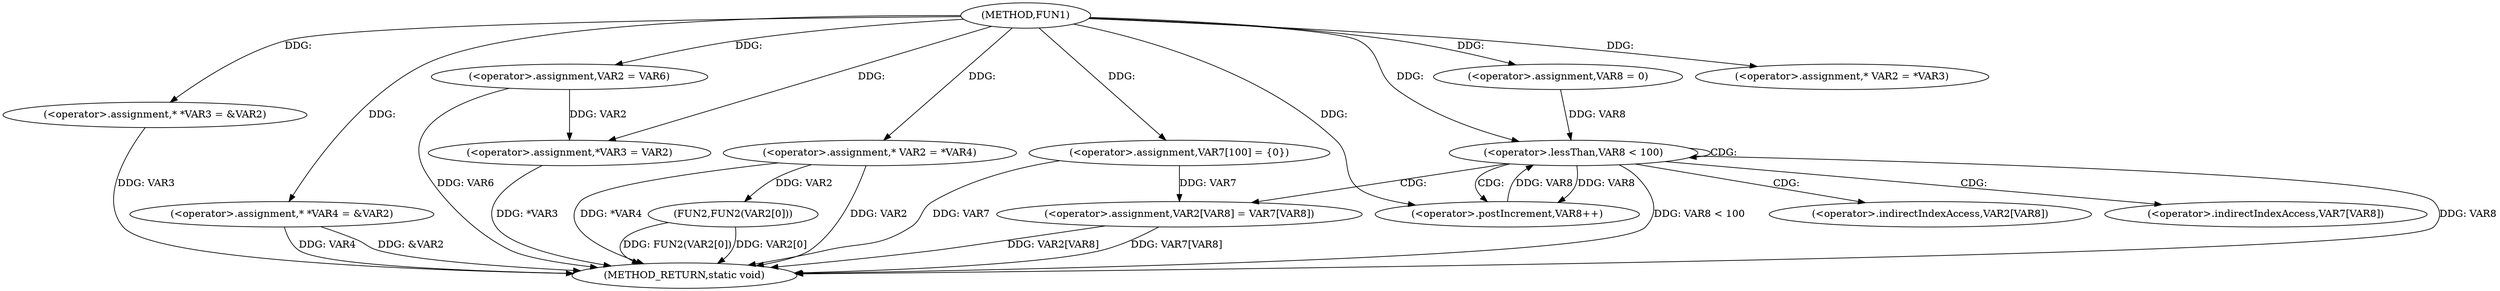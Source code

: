 digraph FUN1 {  
"1000100" [label = "(METHOD,FUN1)" ]
"1000161" [label = "(METHOD_RETURN,static void)" ]
"1000104" [label = "(<operator>.assignment,* *VAR3 = &VAR2)" ]
"1000109" [label = "(<operator>.assignment,* *VAR4 = &VAR2)" ]
"1000117" [label = "(<operator>.assignment,* VAR2 = *VAR3)" ]
"1000121" [label = "(<operator>.assignment,VAR2 = VAR6)" ]
"1000124" [label = "(<operator>.assignment,*VAR3 = VAR2)" ]
"1000130" [label = "(<operator>.assignment,* VAR2 = *VAR4)" ]
"1000136" [label = "(<operator>.assignment,VAR7[100] = {0})" ]
"1000141" [label = "(<operator>.assignment,VAR8 = 0)" ]
"1000144" [label = "(<operator>.lessThan,VAR8 < 100)" ]
"1000147" [label = "(<operator>.postIncrement,VAR8++)" ]
"1000150" [label = "(<operator>.assignment,VAR2[VAR8] = VAR7[VAR8])" ]
"1000157" [label = "(FUN2,FUN2(VAR2[0]))" ]
"1000151" [label = "(<operator>.indirectIndexAccess,VAR2[VAR8])" ]
"1000154" [label = "(<operator>.indirectIndexAccess,VAR7[VAR8])" ]
  "1000124" -> "1000161"  [ label = "DDG: *VAR3"] 
  "1000150" -> "1000161"  [ label = "DDG: VAR2[VAR8]"] 
  "1000157" -> "1000161"  [ label = "DDG: FUN2(VAR2[0])"] 
  "1000104" -> "1000161"  [ label = "DDG: VAR3"] 
  "1000150" -> "1000161"  [ label = "DDG: VAR7[VAR8]"] 
  "1000109" -> "1000161"  [ label = "DDG: VAR4"] 
  "1000121" -> "1000161"  [ label = "DDG: VAR6"] 
  "1000130" -> "1000161"  [ label = "DDG: *VAR4"] 
  "1000157" -> "1000161"  [ label = "DDG: VAR2[0]"] 
  "1000144" -> "1000161"  [ label = "DDG: VAR8 < 100"] 
  "1000144" -> "1000161"  [ label = "DDG: VAR8"] 
  "1000109" -> "1000161"  [ label = "DDG: &VAR2"] 
  "1000136" -> "1000161"  [ label = "DDG: VAR7"] 
  "1000130" -> "1000161"  [ label = "DDG: VAR2"] 
  "1000100" -> "1000104"  [ label = "DDG: "] 
  "1000100" -> "1000109"  [ label = "DDG: "] 
  "1000100" -> "1000117"  [ label = "DDG: "] 
  "1000100" -> "1000121"  [ label = "DDG: "] 
  "1000121" -> "1000124"  [ label = "DDG: VAR2"] 
  "1000100" -> "1000124"  [ label = "DDG: "] 
  "1000100" -> "1000130"  [ label = "DDG: "] 
  "1000100" -> "1000136"  [ label = "DDG: "] 
  "1000100" -> "1000141"  [ label = "DDG: "] 
  "1000141" -> "1000144"  [ label = "DDG: VAR8"] 
  "1000147" -> "1000144"  [ label = "DDG: VAR8"] 
  "1000100" -> "1000144"  [ label = "DDG: "] 
  "1000144" -> "1000147"  [ label = "DDG: VAR8"] 
  "1000100" -> "1000147"  [ label = "DDG: "] 
  "1000136" -> "1000150"  [ label = "DDG: VAR7"] 
  "1000130" -> "1000157"  [ label = "DDG: VAR2"] 
  "1000144" -> "1000154"  [ label = "CDG: "] 
  "1000144" -> "1000147"  [ label = "CDG: "] 
  "1000144" -> "1000151"  [ label = "CDG: "] 
  "1000144" -> "1000150"  [ label = "CDG: "] 
  "1000144" -> "1000144"  [ label = "CDG: "] 
}
